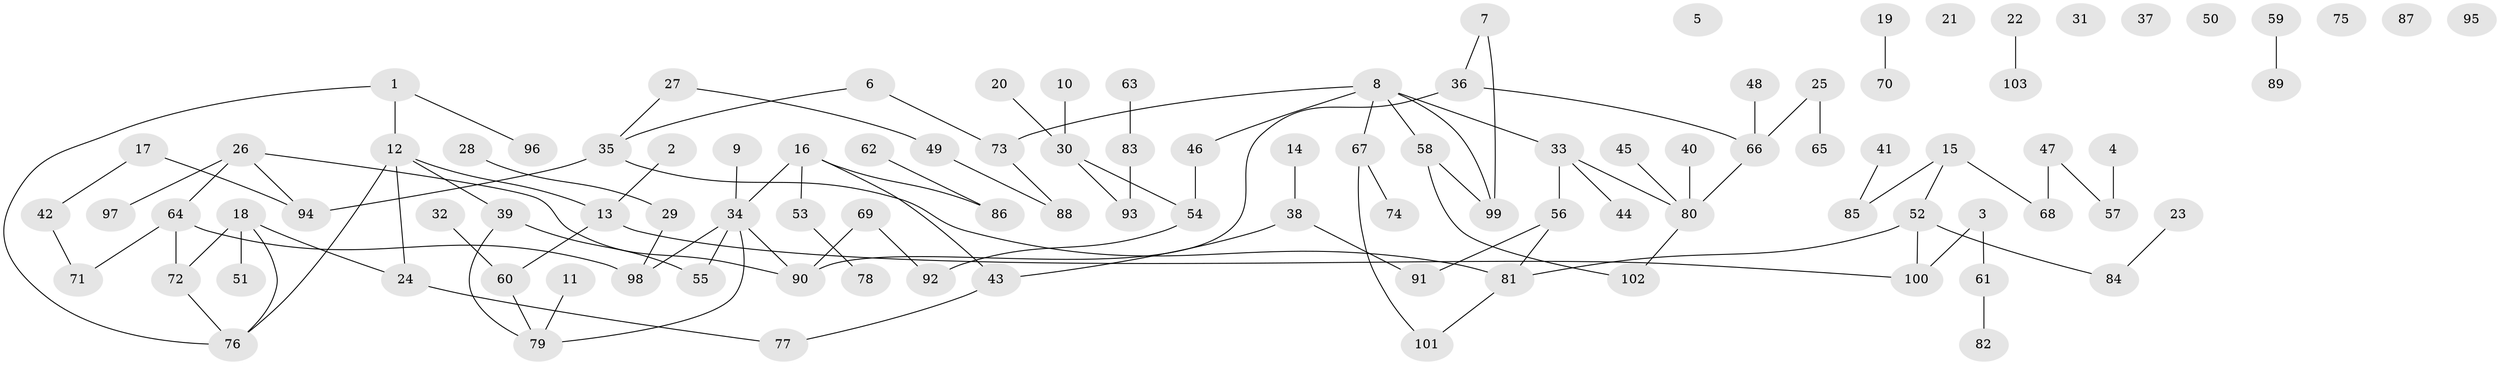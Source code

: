 // coarse degree distribution, {4: 0.04477611940298507, 3: 0.14925373134328357, 1: 0.2835820895522388, 0: 0.16417910447761194, 2: 0.208955223880597, 6: 0.04477611940298507, 5: 0.08955223880597014, 7: 0.014925373134328358}
// Generated by graph-tools (version 1.1) at 2025/41/03/06/25 10:41:22]
// undirected, 103 vertices, 110 edges
graph export_dot {
graph [start="1"]
  node [color=gray90,style=filled];
  1;
  2;
  3;
  4;
  5;
  6;
  7;
  8;
  9;
  10;
  11;
  12;
  13;
  14;
  15;
  16;
  17;
  18;
  19;
  20;
  21;
  22;
  23;
  24;
  25;
  26;
  27;
  28;
  29;
  30;
  31;
  32;
  33;
  34;
  35;
  36;
  37;
  38;
  39;
  40;
  41;
  42;
  43;
  44;
  45;
  46;
  47;
  48;
  49;
  50;
  51;
  52;
  53;
  54;
  55;
  56;
  57;
  58;
  59;
  60;
  61;
  62;
  63;
  64;
  65;
  66;
  67;
  68;
  69;
  70;
  71;
  72;
  73;
  74;
  75;
  76;
  77;
  78;
  79;
  80;
  81;
  82;
  83;
  84;
  85;
  86;
  87;
  88;
  89;
  90;
  91;
  92;
  93;
  94;
  95;
  96;
  97;
  98;
  99;
  100;
  101;
  102;
  103;
  1 -- 12;
  1 -- 76;
  1 -- 96;
  2 -- 13;
  3 -- 61;
  3 -- 100;
  4 -- 57;
  6 -- 35;
  6 -- 73;
  7 -- 36;
  7 -- 99;
  8 -- 33;
  8 -- 46;
  8 -- 58;
  8 -- 67;
  8 -- 73;
  8 -- 99;
  9 -- 34;
  10 -- 30;
  11 -- 79;
  12 -- 13;
  12 -- 24;
  12 -- 39;
  12 -- 76;
  13 -- 60;
  13 -- 100;
  14 -- 38;
  15 -- 52;
  15 -- 68;
  15 -- 85;
  16 -- 34;
  16 -- 43;
  16 -- 53;
  16 -- 86;
  17 -- 42;
  17 -- 94;
  18 -- 24;
  18 -- 51;
  18 -- 72;
  18 -- 76;
  19 -- 70;
  20 -- 30;
  22 -- 103;
  23 -- 84;
  24 -- 77;
  25 -- 65;
  25 -- 66;
  26 -- 64;
  26 -- 90;
  26 -- 94;
  26 -- 97;
  27 -- 35;
  27 -- 49;
  28 -- 29;
  29 -- 98;
  30 -- 54;
  30 -- 93;
  32 -- 60;
  33 -- 44;
  33 -- 56;
  33 -- 80;
  34 -- 55;
  34 -- 79;
  34 -- 90;
  34 -- 98;
  35 -- 81;
  35 -- 94;
  36 -- 66;
  36 -- 90;
  38 -- 43;
  38 -- 91;
  39 -- 55;
  39 -- 79;
  40 -- 80;
  41 -- 85;
  42 -- 71;
  43 -- 77;
  45 -- 80;
  46 -- 54;
  47 -- 57;
  47 -- 68;
  48 -- 66;
  49 -- 88;
  52 -- 81;
  52 -- 84;
  52 -- 100;
  53 -- 78;
  54 -- 92;
  56 -- 81;
  56 -- 91;
  58 -- 99;
  58 -- 102;
  59 -- 89;
  60 -- 79;
  61 -- 82;
  62 -- 86;
  63 -- 83;
  64 -- 71;
  64 -- 72;
  64 -- 98;
  66 -- 80;
  67 -- 74;
  67 -- 101;
  69 -- 90;
  69 -- 92;
  72 -- 76;
  73 -- 88;
  80 -- 102;
  81 -- 101;
  83 -- 93;
}
